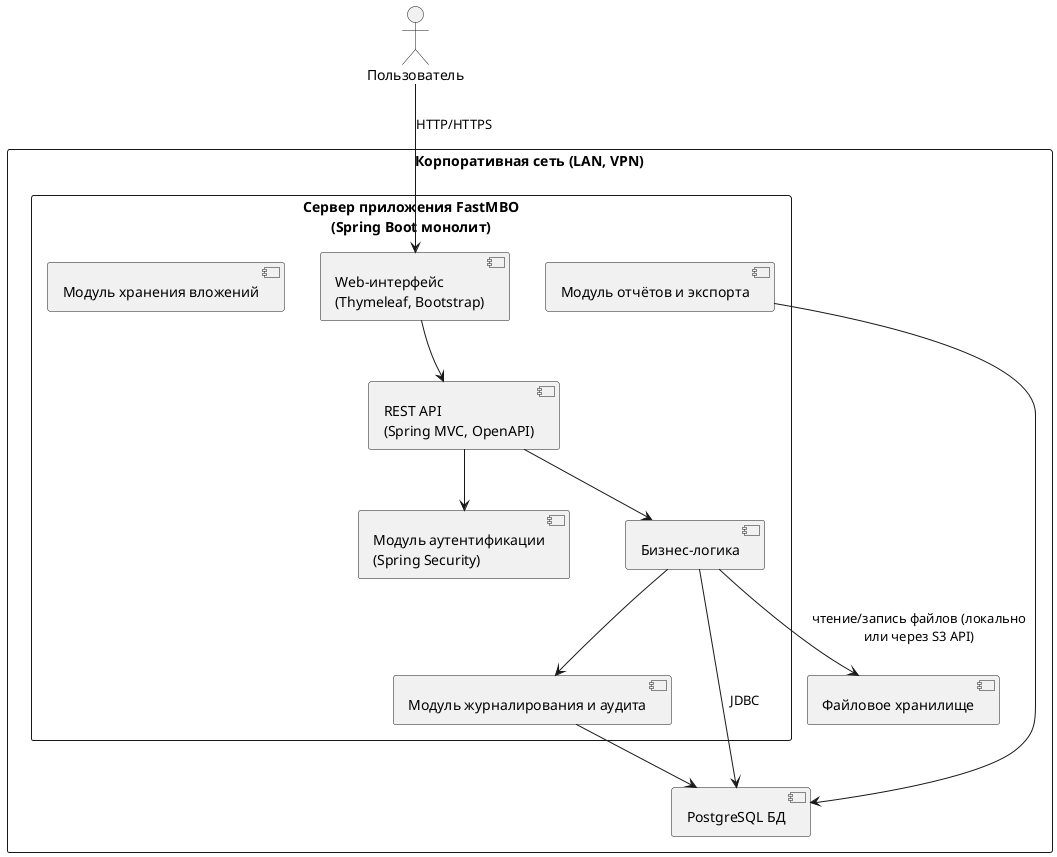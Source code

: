 @startuml
!define RECTANGLE rectangle

' C4 Container Diagram for FastMBO

actor User as "Пользователь"

RECTANGLE "Корпоративная сеть (LAN, VPN)" as LAN {
  RECTANGLE "Сервер приложения FastMBO\n(Spring Boot монолит)" as AppSrv {
    [Web-интерфейс\n(Thymeleaf, Bootstrap)] as WebUI
    [REST API\n(Spring MVC, OpenAPI)] as RestAPI
    [Модуль аутентификации\n(Spring Security)] as Auth
    [Бизнес-логика] as BizLogic
    [Модуль отчётов и экспорта] as Reporting
    [Модуль хранения вложений] as Attachments
    [Модуль журналирования и аудита] as Audit
  }
  [PostgreSQL БД] as DB
  [Файловое хранилище] as FileStore
}

User --> WebUI : HTTP/HTTPS
WebUI --> RestAPI
RestAPI --> Auth
RestAPI --> BizLogic
BizLogic --> DB : JDBC
BizLogic --> FileStore : чтение/запись файлов (локально\nили через S3 API)
BizLogic --> Audit
Reporting --> DB
Audit --> DB

@enduml
